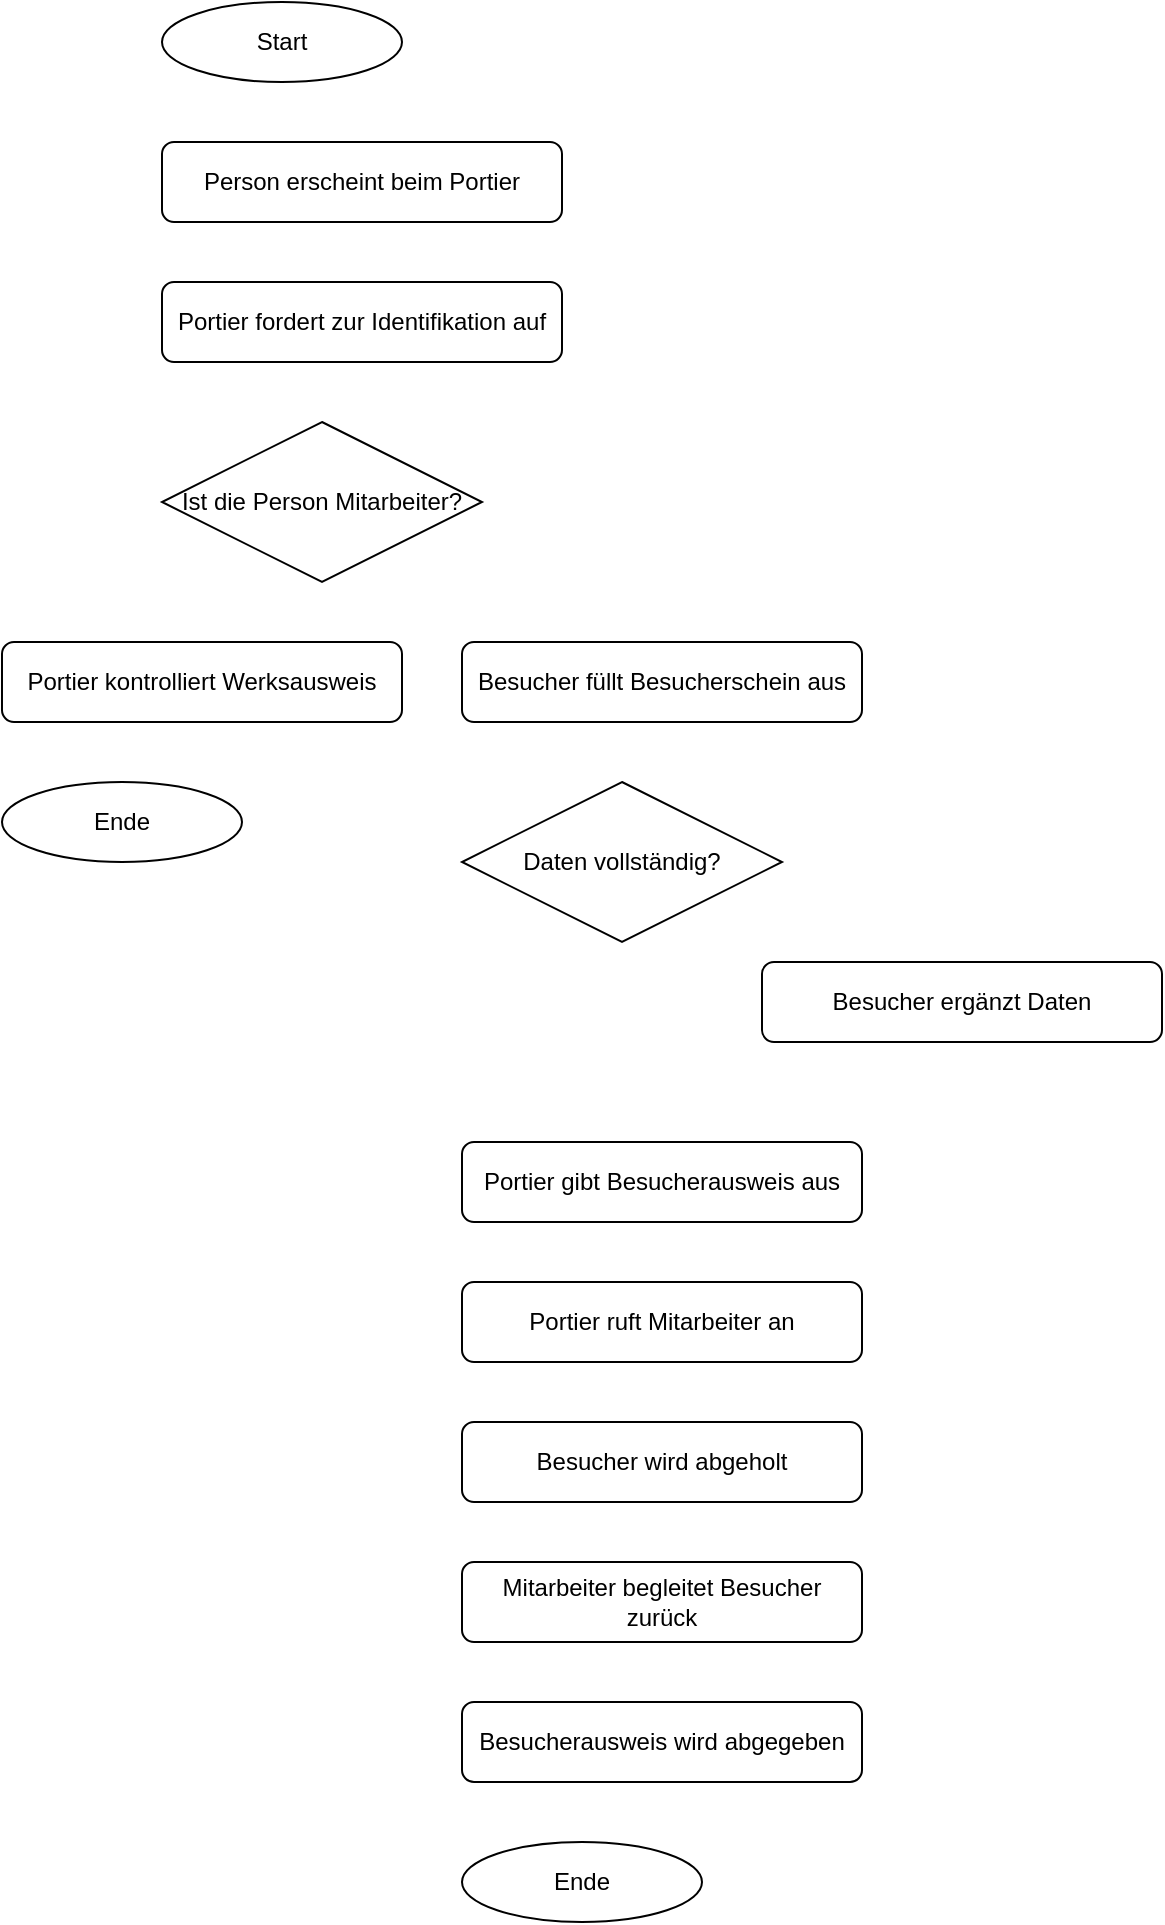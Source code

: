 <mxfile>
  <diagram name="Zugangskontrolle" id="flow1">
    <mxGraphModel dx="1370" dy="793" grid="1" gridSize="10" guides="1" tooltips="1" connect="1" arrows="1" fold="1" page="1" pageScale="1" pageWidth="827" pageHeight="1169" math="0" shadow="0">
      <root>
        <mxCell id="0"/>
        <mxCell id="1" parent="0"/>
        <mxCell id="start" value="Start" style="ellipse;whiteSpace=wrap;html=1;" vertex="1" parent="1">
          <mxGeometry x="100" y="50" width="120" height="40" as="geometry"/>
        </mxCell>
        <mxCell id="step1" value="Person erscheint beim Portier" style="rounded=1;whiteSpace=wrap;html=1;" vertex="1" parent="1">
          <mxGeometry x="100" y="120" width="200" height="40" as="geometry"/>
        </mxCell>
        <mxCell id="step2" value="Portier fordert zur Identifikation auf" style="rounded=1;whiteSpace=wrap;html=1;" vertex="1" parent="1">
          <mxGeometry x="100" y="190" width="200" height="40" as="geometry"/>
        </mxCell>
        <mxCell id="decision1" value="Ist die Person Mitarbeiter?" style="rhombus;whiteSpace=wrap;html=1;" vertex="1" parent="1">
          <mxGeometry x="100" y="260" width="160" height="80" as="geometry"/>
        </mxCell>
        <mxCell id="yes1" value="Portier kontrolliert Werksausweis" style="rounded=1;whiteSpace=wrap;html=1;" vertex="1" parent="1">
          <mxGeometry x="20" y="370" width="200" height="40" as="geometry"/>
        </mxCell>
        <mxCell id="end1" value="Ende" style="ellipse;whiteSpace=wrap;html=1;" vertex="1" parent="1">
          <mxGeometry x="20" y="440" width="120" height="40" as="geometry"/>
        </mxCell>
        <mxCell id="no1" value="Besucher füllt Besucherschein aus" style="rounded=1;whiteSpace=wrap;html=1;" vertex="1" parent="1">
          <mxGeometry x="250" y="370" width="200" height="40" as="geometry"/>
        </mxCell>
        <mxCell id="decision2" value="Daten vollständig?" style="rhombus;whiteSpace=wrap;html=1;" vertex="1" parent="1">
          <mxGeometry x="250" y="440" width="160" height="80" as="geometry"/>
        </mxCell>
        <mxCell id="no2" value="Besucher ergänzt Daten" style="rounded=1;whiteSpace=wrap;html=1;" vertex="1" parent="1">
          <mxGeometry x="400" y="530" width="200" height="40" as="geometry"/>
        </mxCell>
        <mxCell id="yes2" value="Portier gibt Besucherausweis aus" style="rounded=1;whiteSpace=wrap;html=1;" vertex="1" parent="1">
          <mxGeometry x="250" y="620" width="200" height="40" as="geometry"/>
        </mxCell>
        <mxCell id="step3" value="Portier ruft Mitarbeiter an" style="rounded=1;whiteSpace=wrap;html=1;" vertex="1" parent="1">
          <mxGeometry x="250" y="690" width="200" height="40" as="geometry"/>
        </mxCell>
        <mxCell id="step4" value="Besucher wird abgeholt" style="rounded=1;whiteSpace=wrap;html=1;" vertex="1" parent="1">
          <mxGeometry x="250" y="760" width="200" height="40" as="geometry"/>
        </mxCell>
        <mxCell id="step5" value="Mitarbeiter begleitet Besucher zurück" style="rounded=1;whiteSpace=wrap;html=1;" vertex="1" parent="1">
          <mxGeometry x="250" y="830" width="200" height="40" as="geometry"/>
        </mxCell>
        <mxCell id="step6" value="Besucherausweis wird abgegeben" style="rounded=1;whiteSpace=wrap;html=1;" vertex="1" parent="1">
          <mxGeometry x="250" y="900" width="200" height="40" as="geometry"/>
        </mxCell>
        <mxCell id="end2" value="Ende" style="ellipse;whiteSpace=wrap;html=1;" vertex="1" parent="1">
          <mxGeometry x="250" y="970" width="120" height="40" as="geometry"/>
        </mxCell>
      </root>
    </mxGraphModel>
  </diagram>
</mxfile>